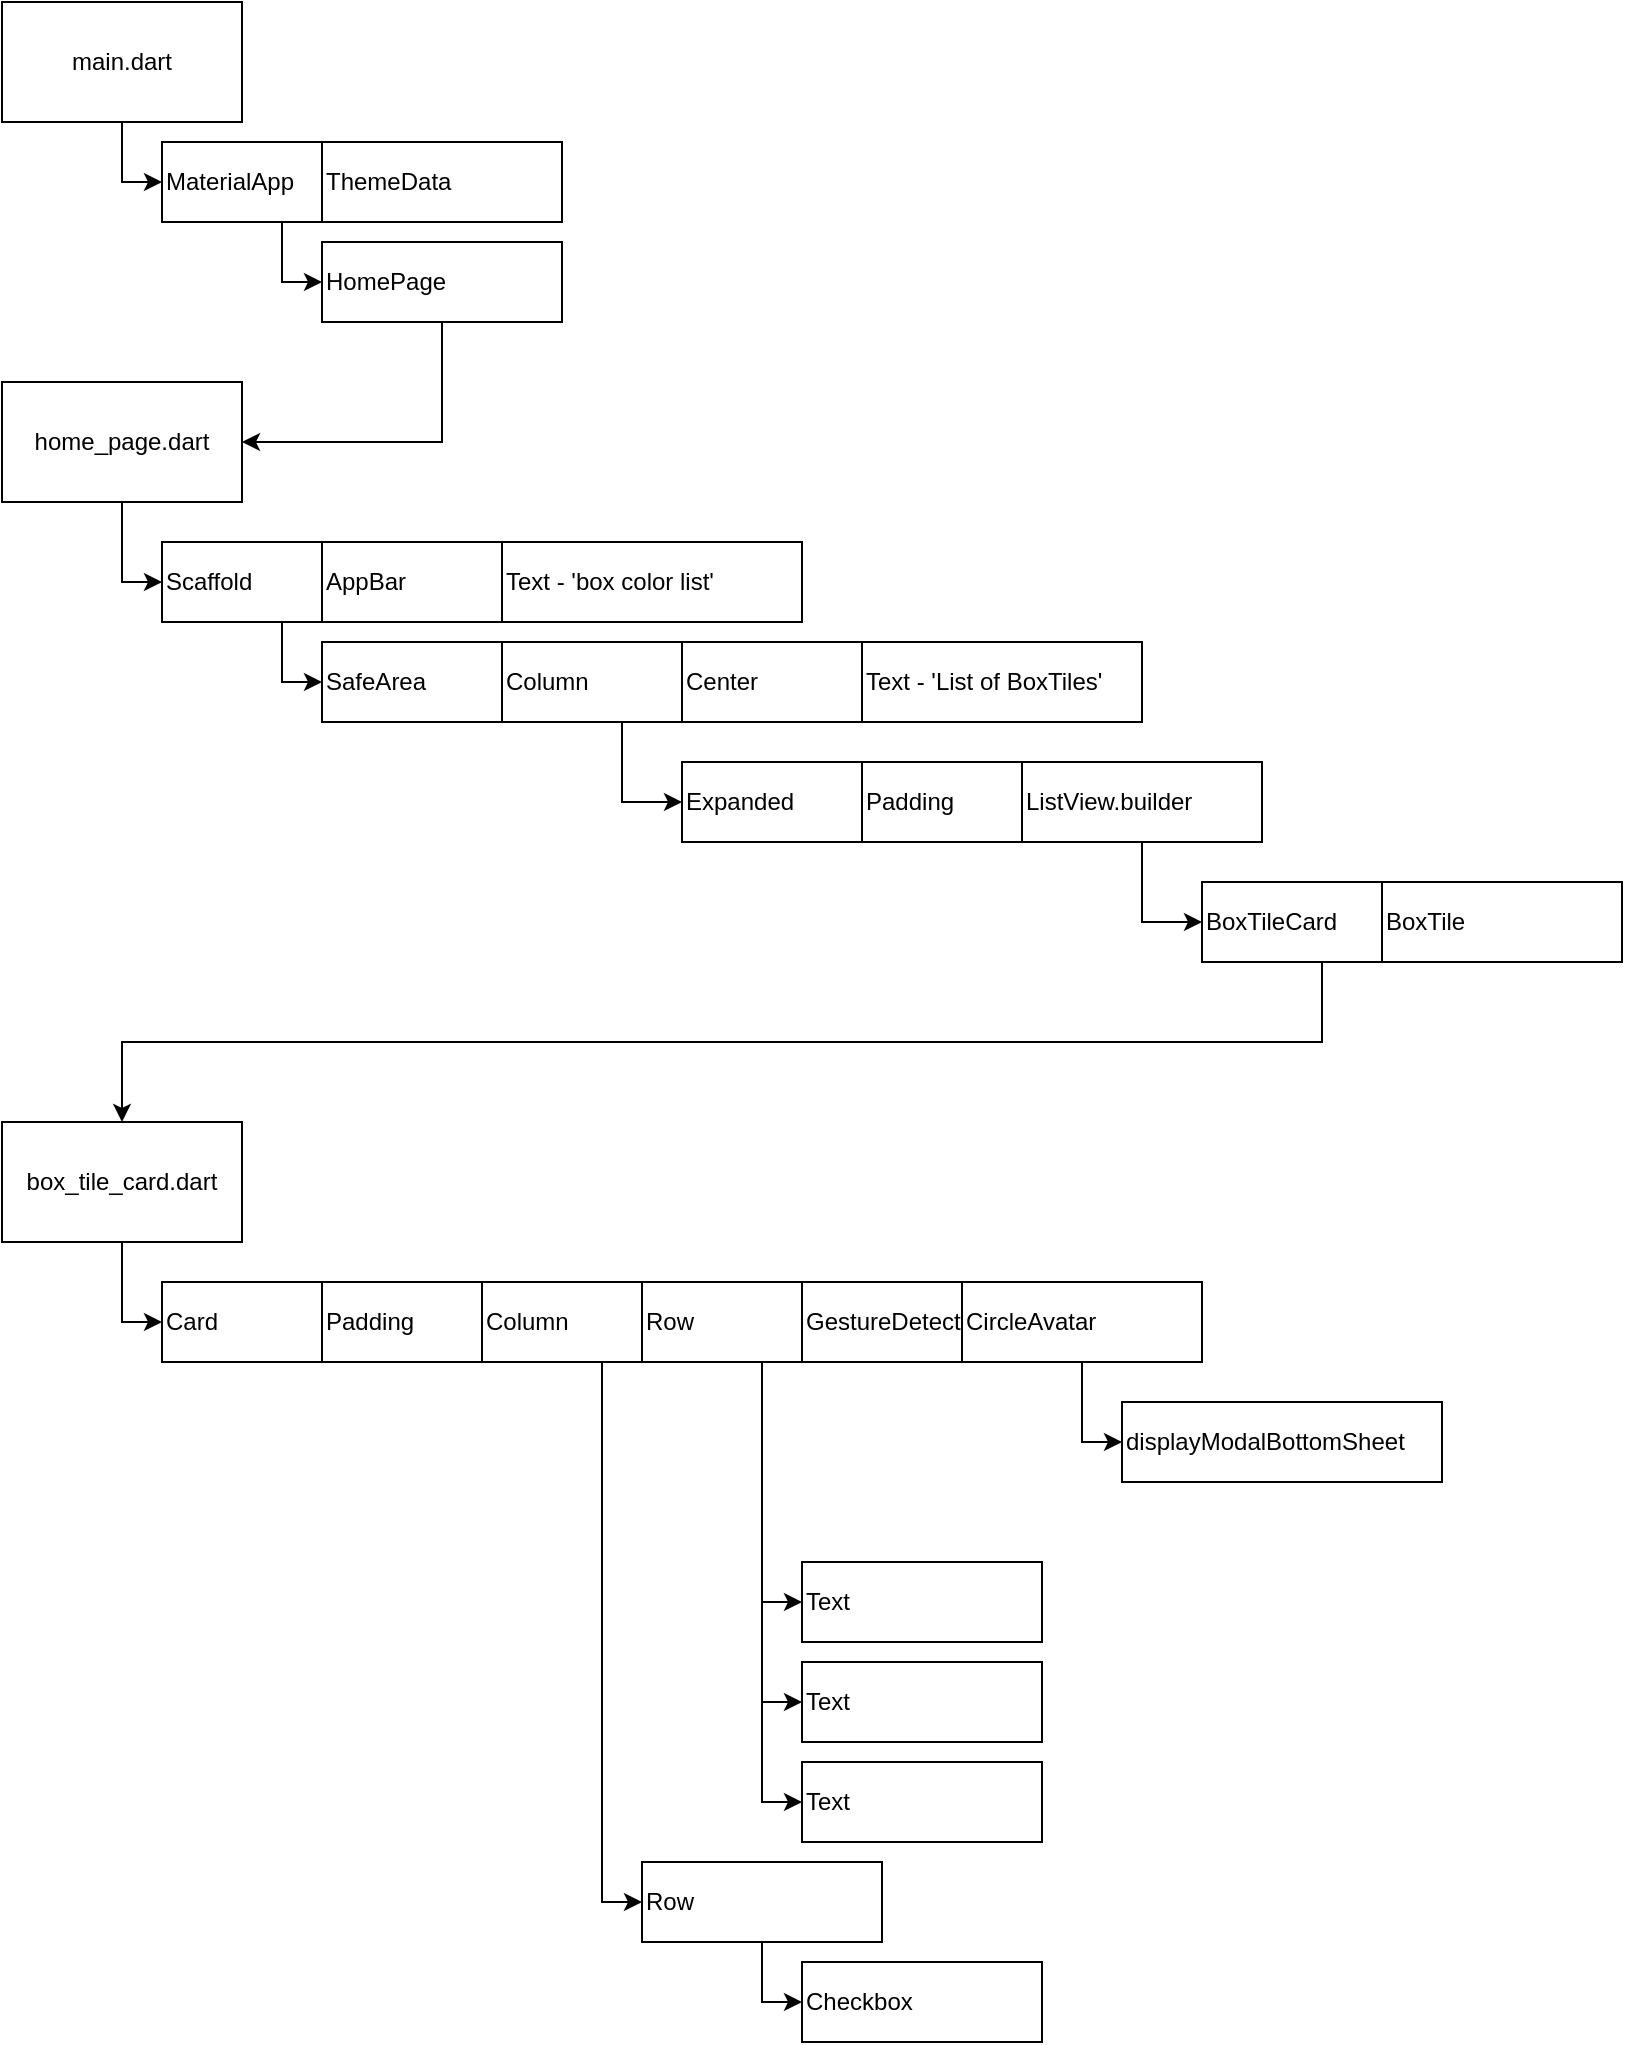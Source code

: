 <mxfile version="22.1.21" type="github">
  <diagram name="Page-1" id="x2tcOFAaIOZVJoetj7t5">
    <mxGraphModel dx="946" dy="988" grid="1" gridSize="10" guides="1" tooltips="1" connect="1" arrows="1" fold="1" page="1" pageScale="1" pageWidth="3300" pageHeight="2339" math="0" shadow="0">
      <root>
        <mxCell id="0" />
        <mxCell id="1" parent="0" />
        <mxCell id="tN2QRdZRQ0KlY6AHjV4z-26" style="edgeStyle=orthogonalEdgeStyle;rounded=0;orthogonalLoop=1;jettySize=auto;html=1;entryX=0;entryY=0.5;entryDx=0;entryDy=0;" edge="1" parent="1" source="tN2QRdZRQ0KlY6AHjV4z-1" target="tN2QRdZRQ0KlY6AHjV4z-21">
          <mxGeometry relative="1" as="geometry" />
        </mxCell>
        <mxCell id="tN2QRdZRQ0KlY6AHjV4z-1" value="main.dart" style="rounded=0;whiteSpace=wrap;html=1;" vertex="1" parent="1">
          <mxGeometry x="120" y="80" width="120" height="60" as="geometry" />
        </mxCell>
        <mxCell id="tN2QRdZRQ0KlY6AHjV4z-16" style="edgeStyle=orthogonalEdgeStyle;rounded=0;orthogonalLoop=1;jettySize=auto;html=1;entryX=0;entryY=0.5;entryDx=0;entryDy=0;" edge="1" parent="1" source="tN2QRdZRQ0KlY6AHjV4z-2" target="tN2QRdZRQ0KlY6AHjV4z-6">
          <mxGeometry relative="1" as="geometry" />
        </mxCell>
        <mxCell id="tN2QRdZRQ0KlY6AHjV4z-2" value="Scaffold" style="rounded=0;whiteSpace=wrap;html=1;align=left;" vertex="1" parent="1">
          <mxGeometry x="200" y="350" width="120" height="40" as="geometry" />
        </mxCell>
        <mxCell id="tN2QRdZRQ0KlY6AHjV4z-15" style="edgeStyle=orthogonalEdgeStyle;rounded=0;orthogonalLoop=1;jettySize=auto;html=1;entryX=0;entryY=0.5;entryDx=0;entryDy=0;" edge="1" parent="1" source="tN2QRdZRQ0KlY6AHjV4z-3" target="tN2QRdZRQ0KlY6AHjV4z-2">
          <mxGeometry relative="1" as="geometry" />
        </mxCell>
        <mxCell id="tN2QRdZRQ0KlY6AHjV4z-3" value="home_page.dart" style="rounded=0;whiteSpace=wrap;html=1;" vertex="1" parent="1">
          <mxGeometry x="120" y="270" width="120" height="60" as="geometry" />
        </mxCell>
        <mxCell id="tN2QRdZRQ0KlY6AHjV4z-4" value="AppBar" style="rounded=0;whiteSpace=wrap;html=1;align=left;" vertex="1" parent="1">
          <mxGeometry x="280" y="350" width="120" height="40" as="geometry" />
        </mxCell>
        <mxCell id="tN2QRdZRQ0KlY6AHjV4z-5" value="Text - &#39;box color list&#39;" style="rounded=0;whiteSpace=wrap;html=1;align=left;" vertex="1" parent="1">
          <mxGeometry x="370" y="350" width="150" height="40" as="geometry" />
        </mxCell>
        <mxCell id="tN2QRdZRQ0KlY6AHjV4z-18" style="edgeStyle=orthogonalEdgeStyle;rounded=0;orthogonalLoop=1;jettySize=auto;html=1;entryX=0;entryY=0.5;entryDx=0;entryDy=0;exitX=0.5;exitY=1;exitDx=0;exitDy=0;" edge="1" parent="1" source="tN2QRdZRQ0KlY6AHjV4z-7" target="tN2QRdZRQ0KlY6AHjV4z-10">
          <mxGeometry relative="1" as="geometry">
            <mxPoint x="440" y="480" as="targetPoint" />
            <Array as="points">
              <mxPoint x="430" y="480" />
            </Array>
          </mxGeometry>
        </mxCell>
        <mxCell id="tN2QRdZRQ0KlY6AHjV4z-6" value="SafeArea" style="rounded=0;whiteSpace=wrap;html=1;align=left;" vertex="1" parent="1">
          <mxGeometry x="280" y="400" width="120" height="40" as="geometry" />
        </mxCell>
        <mxCell id="tN2QRdZRQ0KlY6AHjV4z-7" value="Column" style="rounded=0;whiteSpace=wrap;html=1;align=left;" vertex="1" parent="1">
          <mxGeometry x="370" y="400" width="120" height="40" as="geometry" />
        </mxCell>
        <mxCell id="tN2QRdZRQ0KlY6AHjV4z-8" value="Center" style="rounded=0;whiteSpace=wrap;html=1;align=left;" vertex="1" parent="1">
          <mxGeometry x="460" y="400" width="120" height="40" as="geometry" />
        </mxCell>
        <mxCell id="tN2QRdZRQ0KlY6AHjV4z-9" value="Text - &#39;List of BoxTiles&#39;" style="rounded=0;whiteSpace=wrap;html=1;align=left;" vertex="1" parent="1">
          <mxGeometry x="550" y="400" width="140" height="40" as="geometry" />
        </mxCell>
        <mxCell id="tN2QRdZRQ0KlY6AHjV4z-19" style="edgeStyle=orthogonalEdgeStyle;rounded=0;orthogonalLoop=1;jettySize=auto;html=1;entryX=0;entryY=0.5;entryDx=0;entryDy=0;exitX=0.5;exitY=1;exitDx=0;exitDy=0;" edge="1" parent="1" source="tN2QRdZRQ0KlY6AHjV4z-12" target="tN2QRdZRQ0KlY6AHjV4z-13">
          <mxGeometry relative="1" as="geometry" />
        </mxCell>
        <mxCell id="tN2QRdZRQ0KlY6AHjV4z-10" value="Expanded" style="rounded=0;whiteSpace=wrap;html=1;align=left;" vertex="1" parent="1">
          <mxGeometry x="460" y="460" width="120" height="40" as="geometry" />
        </mxCell>
        <mxCell id="tN2QRdZRQ0KlY6AHjV4z-11" value="Padding" style="rounded=0;whiteSpace=wrap;html=1;align=left;" vertex="1" parent="1">
          <mxGeometry x="550" y="460" width="120" height="40" as="geometry" />
        </mxCell>
        <mxCell id="tN2QRdZRQ0KlY6AHjV4z-12" value="ListView.builder" style="rounded=0;whiteSpace=wrap;html=1;align=left;" vertex="1" parent="1">
          <mxGeometry x="630" y="460" width="120" height="40" as="geometry" />
        </mxCell>
        <mxCell id="tN2QRdZRQ0KlY6AHjV4z-30" style="edgeStyle=orthogonalEdgeStyle;rounded=0;orthogonalLoop=1;jettySize=auto;html=1;exitX=0.5;exitY=1;exitDx=0;exitDy=0;" edge="1" parent="1" source="tN2QRdZRQ0KlY6AHjV4z-13" target="tN2QRdZRQ0KlY6AHjV4z-28">
          <mxGeometry relative="1" as="geometry">
            <mxPoint x="590" y="610" as="sourcePoint" />
          </mxGeometry>
        </mxCell>
        <mxCell id="tN2QRdZRQ0KlY6AHjV4z-13" value="BoxTileCard" style="rounded=0;whiteSpace=wrap;html=1;align=left;" vertex="1" parent="1">
          <mxGeometry x="720" y="520" width="120" height="40" as="geometry" />
        </mxCell>
        <mxCell id="tN2QRdZRQ0KlY6AHjV4z-24" style="edgeStyle=orthogonalEdgeStyle;rounded=0;orthogonalLoop=1;jettySize=auto;html=1;entryX=0;entryY=0.5;entryDx=0;entryDy=0;" edge="1" parent="1" source="tN2QRdZRQ0KlY6AHjV4z-21" target="tN2QRdZRQ0KlY6AHjV4z-23">
          <mxGeometry relative="1" as="geometry" />
        </mxCell>
        <mxCell id="tN2QRdZRQ0KlY6AHjV4z-21" value="MaterialApp" style="rounded=0;whiteSpace=wrap;html=1;align=left;" vertex="1" parent="1">
          <mxGeometry x="200" y="150" width="120" height="40" as="geometry" />
        </mxCell>
        <mxCell id="tN2QRdZRQ0KlY6AHjV4z-22" value="ThemeData" style="rounded=0;whiteSpace=wrap;html=1;align=left;" vertex="1" parent="1">
          <mxGeometry x="280" y="150" width="120" height="40" as="geometry" />
        </mxCell>
        <mxCell id="tN2QRdZRQ0KlY6AHjV4z-25" style="edgeStyle=orthogonalEdgeStyle;rounded=0;orthogonalLoop=1;jettySize=auto;html=1;entryX=1;entryY=0.5;entryDx=0;entryDy=0;exitX=0.5;exitY=1;exitDx=0;exitDy=0;" edge="1" parent="1" source="tN2QRdZRQ0KlY6AHjV4z-23" target="tN2QRdZRQ0KlY6AHjV4z-3">
          <mxGeometry relative="1" as="geometry" />
        </mxCell>
        <mxCell id="tN2QRdZRQ0KlY6AHjV4z-23" value="HomePage" style="rounded=0;whiteSpace=wrap;html=1;align=left;" vertex="1" parent="1">
          <mxGeometry x="280" y="200" width="120" height="40" as="geometry" />
        </mxCell>
        <mxCell id="tN2QRdZRQ0KlY6AHjV4z-34" style="edgeStyle=orthogonalEdgeStyle;rounded=0;orthogonalLoop=1;jettySize=auto;html=1;entryX=0;entryY=0.5;entryDx=0;entryDy=0;" edge="1" parent="1" source="tN2QRdZRQ0KlY6AHjV4z-28" target="tN2QRdZRQ0KlY6AHjV4z-33">
          <mxGeometry relative="1" as="geometry" />
        </mxCell>
        <mxCell id="tN2QRdZRQ0KlY6AHjV4z-28" value="box_tile_card.dart" style="rounded=0;whiteSpace=wrap;html=1;" vertex="1" parent="1">
          <mxGeometry x="120" y="640" width="120" height="60" as="geometry" />
        </mxCell>
        <mxCell id="tN2QRdZRQ0KlY6AHjV4z-31" value="BoxTile" style="rounded=0;whiteSpace=wrap;html=1;align=left;" vertex="1" parent="1">
          <mxGeometry x="810" y="520" width="120" height="40" as="geometry" />
        </mxCell>
        <mxCell id="tN2QRdZRQ0KlY6AHjV4z-33" value="Card" style="rounded=0;whiteSpace=wrap;html=1;align=left;" vertex="1" parent="1">
          <mxGeometry x="200" y="720" width="120" height="40" as="geometry" />
        </mxCell>
        <mxCell id="tN2QRdZRQ0KlY6AHjV4z-35" value="Padding" style="rounded=0;whiteSpace=wrap;html=1;align=left;" vertex="1" parent="1">
          <mxGeometry x="280" y="720" width="120" height="40" as="geometry" />
        </mxCell>
        <mxCell id="tN2QRdZRQ0KlY6AHjV4z-48" style="edgeStyle=orthogonalEdgeStyle;rounded=0;orthogonalLoop=1;jettySize=auto;html=1;entryX=0;entryY=0.5;entryDx=0;entryDy=0;" edge="1" parent="1" source="tN2QRdZRQ0KlY6AHjV4z-36" target="tN2QRdZRQ0KlY6AHjV4z-43">
          <mxGeometry relative="1" as="geometry" />
        </mxCell>
        <mxCell id="tN2QRdZRQ0KlY6AHjV4z-36" value="Column" style="rounded=0;whiteSpace=wrap;html=1;align=left;" vertex="1" parent="1">
          <mxGeometry x="360" y="720" width="120" height="40" as="geometry" />
        </mxCell>
        <mxCell id="tN2QRdZRQ0KlY6AHjV4z-45" style="edgeStyle=orthogonalEdgeStyle;rounded=0;orthogonalLoop=1;jettySize=auto;html=1;entryX=0;entryY=0.5;entryDx=0;entryDy=0;" edge="1" parent="1" source="tN2QRdZRQ0KlY6AHjV4z-37" target="tN2QRdZRQ0KlY6AHjV4z-40">
          <mxGeometry relative="1" as="geometry" />
        </mxCell>
        <mxCell id="tN2QRdZRQ0KlY6AHjV4z-46" style="edgeStyle=orthogonalEdgeStyle;rounded=0;orthogonalLoop=1;jettySize=auto;html=1;entryX=0;entryY=0.5;entryDx=0;entryDy=0;" edge="1" parent="1" source="tN2QRdZRQ0KlY6AHjV4z-37" target="tN2QRdZRQ0KlY6AHjV4z-41">
          <mxGeometry relative="1" as="geometry" />
        </mxCell>
        <mxCell id="tN2QRdZRQ0KlY6AHjV4z-47" style="edgeStyle=orthogonalEdgeStyle;rounded=0;orthogonalLoop=1;jettySize=auto;html=1;entryX=0;entryY=0.5;entryDx=0;entryDy=0;" edge="1" parent="1" source="tN2QRdZRQ0KlY6AHjV4z-37" target="tN2QRdZRQ0KlY6AHjV4z-42">
          <mxGeometry relative="1" as="geometry" />
        </mxCell>
        <mxCell id="tN2QRdZRQ0KlY6AHjV4z-37" value="Row" style="rounded=0;whiteSpace=wrap;html=1;align=left;" vertex="1" parent="1">
          <mxGeometry x="440" y="720" width="120" height="40" as="geometry" />
        </mxCell>
        <mxCell id="tN2QRdZRQ0KlY6AHjV4z-38" value="GestureDetector" style="rounded=0;whiteSpace=wrap;html=1;align=left;" vertex="1" parent="1">
          <mxGeometry x="520" y="720" width="120" height="40" as="geometry" />
        </mxCell>
        <mxCell id="tN2QRdZRQ0KlY6AHjV4z-56" style="edgeStyle=orthogonalEdgeStyle;rounded=0;orthogonalLoop=1;jettySize=auto;html=1;entryX=0;entryY=0.5;entryDx=0;entryDy=0;" edge="1" parent="1" source="tN2QRdZRQ0KlY6AHjV4z-39" target="tN2QRdZRQ0KlY6AHjV4z-55">
          <mxGeometry relative="1" as="geometry" />
        </mxCell>
        <mxCell id="tN2QRdZRQ0KlY6AHjV4z-39" value="CircleAvatar" style="rounded=0;whiteSpace=wrap;html=1;align=left;" vertex="1" parent="1">
          <mxGeometry x="600" y="720" width="120" height="40" as="geometry" />
        </mxCell>
        <mxCell id="tN2QRdZRQ0KlY6AHjV4z-40" value="Text" style="rounded=0;whiteSpace=wrap;html=1;align=left;" vertex="1" parent="1">
          <mxGeometry x="520" y="860" width="120" height="40" as="geometry" />
        </mxCell>
        <mxCell id="tN2QRdZRQ0KlY6AHjV4z-41" value="Text" style="rounded=0;whiteSpace=wrap;html=1;align=left;" vertex="1" parent="1">
          <mxGeometry x="520" y="910" width="120" height="40" as="geometry" />
        </mxCell>
        <mxCell id="tN2QRdZRQ0KlY6AHjV4z-42" value="Text" style="rounded=0;whiteSpace=wrap;html=1;align=left;" vertex="1" parent="1">
          <mxGeometry x="520" y="960" width="120" height="40" as="geometry" />
        </mxCell>
        <mxCell id="tN2QRdZRQ0KlY6AHjV4z-49" style="edgeStyle=orthogonalEdgeStyle;rounded=0;orthogonalLoop=1;jettySize=auto;html=1;entryX=0;entryY=0.5;entryDx=0;entryDy=0;" edge="1" parent="1" source="tN2QRdZRQ0KlY6AHjV4z-43" target="tN2QRdZRQ0KlY6AHjV4z-44">
          <mxGeometry relative="1" as="geometry" />
        </mxCell>
        <mxCell id="tN2QRdZRQ0KlY6AHjV4z-43" value="Row" style="rounded=0;whiteSpace=wrap;html=1;align=left;" vertex="1" parent="1">
          <mxGeometry x="440" y="1010" width="120" height="40" as="geometry" />
        </mxCell>
        <mxCell id="tN2QRdZRQ0KlY6AHjV4z-44" value="Checkbox" style="rounded=0;whiteSpace=wrap;html=1;align=left;" vertex="1" parent="1">
          <mxGeometry x="520" y="1060" width="120" height="40" as="geometry" />
        </mxCell>
        <mxCell id="tN2QRdZRQ0KlY6AHjV4z-55" value="displayModalBottomSheet" style="rounded=0;whiteSpace=wrap;html=1;align=left;" vertex="1" parent="1">
          <mxGeometry x="680" y="780" width="160" height="40" as="geometry" />
        </mxCell>
      </root>
    </mxGraphModel>
  </diagram>
</mxfile>
